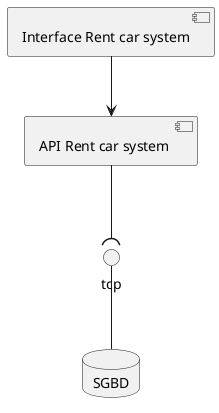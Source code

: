 @startuml

component "Interface Rent car system" as interfaceLayer
' Camada API
component "API Rent car system " as apiLayer

interfaceLayer --> apiLayer
' SQL Servers
database "SGBD" as sql

' Organizando as conexões de interfaces
apiLayer -down-( tcp
tcp -down- sql

@enduml